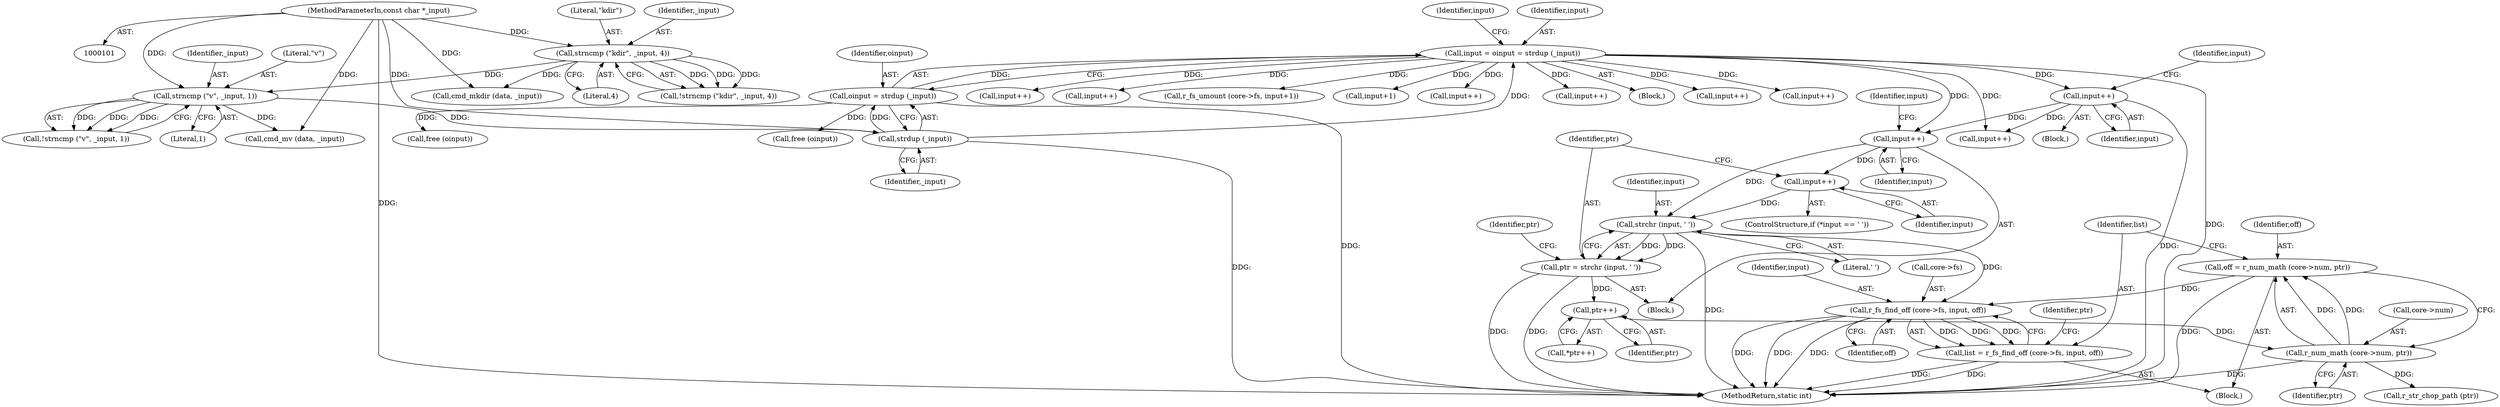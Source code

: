 digraph "0_radare2_65000a7fd9eea62359e6d6714f17b94a99a82edd@pointer" {
"1000616" [label="(Call,r_fs_find_off (core->fs, input, off))"];
"1000595" [label="(Call,strchr (input, ' '))"];
"1000591" [label="(Call,input++)"];
"1000584" [label="(Call,input++)"];
"1000532" [label="(Call,input++)"];
"1000147" [label="(Call,input = oinput = strdup (_input))"];
"1000149" [label="(Call,oinput = strdup (_input))"];
"1000151" [label="(Call,strdup (_input))"];
"1000138" [label="(Call,strncmp (\"v\", _input, 1))"];
"1000127" [label="(Call,strncmp (\"kdir\", _input, 4))"];
"1000103" [label="(MethodParameterIn,const char *_input)"];
"1000607" [label="(Call,off = r_num_math (core->num, ptr))"];
"1000609" [label="(Call,r_num_math (core->num, ptr))"];
"1000603" [label="(Call,ptr++)"];
"1000593" [label="(Call,ptr = strchr (input, ' '))"];
"1000614" [label="(Call,list = r_fs_find_off (core->fs, input, off))"];
"1000133" [label="(Call,cmd_mkdir (data, _input))"];
"1000596" [label="(Identifier,input)"];
"1000532" [label="(Call,input++)"];
"1000613" [label="(Identifier,ptr)"];
"1000610" [label="(Call,core->num)"];
"1000156" [label="(Block,)"];
"1000599" [label="(Identifier,ptr)"];
"1000137" [label="(Call,!strncmp (\"v\", _input, 1))"];
"1000128" [label="(Literal,\"kdir\")"];
"1000589" [label="(Identifier,input)"];
"1000592" [label="(Identifier,input)"];
"1000585" [label="(Identifier,input)"];
"1000584" [label="(Call,input++)"];
"1000150" [label="(Identifier,oinput)"];
"1000141" [label="(Literal,1)"];
"1000597" [label="(Literal,' ')"];
"1000600" [label="(Block,)"];
"1000608" [label="(Identifier,off)"];
"1000411" [label="(Call,input++)"];
"1000536" [label="(Identifier,input)"];
"1000623" [label="(Call,r_str_chop_path (ptr))"];
"1000458" [label="(Call,input++)"];
"1000155" [label="(Identifier,input)"];
"1000253" [label="(Call,r_fs_umount (core->fs, input+1))"];
"1000152" [label="(Identifier,_input)"];
"1000257" [label="(Call,input+1)"];
"1000140" [label="(Identifier,_input)"];
"1000537" [label="(Block,)"];
"1000595" [label="(Call,strchr (input, ' '))"];
"1000604" [label="(Identifier,ptr)"];
"1000344" [label="(Call,input++)"];
"1000129" [label="(Identifier,_input)"];
"1000138" [label="(Call,strncmp (\"v\", _input, 1))"];
"1000127" [label="(Call,strncmp (\"kdir\", _input, 4))"];
"1000609" [label="(Call,r_num_math (core->num, ptr))"];
"1000620" [label="(Identifier,input)"];
"1000144" [label="(Call,cmd_mv (data, _input))"];
"1000126" [label="(Call,!strncmp (\"kdir\", _input, 4))"];
"1000130" [label="(Literal,4)"];
"1000615" [label="(Identifier,list)"];
"1000672" [label="(Call,free (oinput))"];
"1000621" [label="(Identifier,off)"];
"1000614" [label="(Call,list = r_fs_find_off (core->fs, input, off))"];
"1000593" [label="(Call,ptr = strchr (input, ' '))"];
"1000103" [label="(MethodParameterIn,const char *_input)"];
"1000616" [label="(Call,r_fs_find_off (core->fs, input, off))"];
"1000639" [label="(Call,free (oinput))"];
"1000676" [label="(MethodReturn,static int)"];
"1000139" [label="(Literal,\"v\")"];
"1000158" [label="(Call,input++)"];
"1000624" [label="(Identifier,ptr)"];
"1000607" [label="(Call,off = r_num_math (core->num, ptr))"];
"1000148" [label="(Identifier,input)"];
"1000149" [label="(Call,oinput = strdup (_input))"];
"1000603" [label="(Call,ptr++)"];
"1000543" [label="(Call,input++)"];
"1000617" [label="(Call,core->fs)"];
"1000104" [label="(Block,)"];
"1000147" [label="(Call,input = oinput = strdup (_input))"];
"1000307" [label="(Call,input++)"];
"1000586" [label="(ControlStructure,if (*input == ' '))"];
"1000602" [label="(Call,*ptr++)"];
"1000643" [label="(Call,input++)"];
"1000594" [label="(Identifier,ptr)"];
"1000591" [label="(Call,input++)"];
"1000151" [label="(Call,strdup (_input))"];
"1000533" [label="(Identifier,input)"];
"1000616" -> "1000614"  [label="AST: "];
"1000616" -> "1000621"  [label="CFG: "];
"1000617" -> "1000616"  [label="AST: "];
"1000620" -> "1000616"  [label="AST: "];
"1000621" -> "1000616"  [label="AST: "];
"1000614" -> "1000616"  [label="CFG: "];
"1000616" -> "1000676"  [label="DDG: "];
"1000616" -> "1000676"  [label="DDG: "];
"1000616" -> "1000676"  [label="DDG: "];
"1000616" -> "1000614"  [label="DDG: "];
"1000616" -> "1000614"  [label="DDG: "];
"1000616" -> "1000614"  [label="DDG: "];
"1000595" -> "1000616"  [label="DDG: "];
"1000607" -> "1000616"  [label="DDG: "];
"1000595" -> "1000593"  [label="AST: "];
"1000595" -> "1000597"  [label="CFG: "];
"1000596" -> "1000595"  [label="AST: "];
"1000597" -> "1000595"  [label="AST: "];
"1000593" -> "1000595"  [label="CFG: "];
"1000595" -> "1000676"  [label="DDG: "];
"1000595" -> "1000593"  [label="DDG: "];
"1000595" -> "1000593"  [label="DDG: "];
"1000591" -> "1000595"  [label="DDG: "];
"1000584" -> "1000595"  [label="DDG: "];
"1000591" -> "1000586"  [label="AST: "];
"1000591" -> "1000592"  [label="CFG: "];
"1000592" -> "1000591"  [label="AST: "];
"1000594" -> "1000591"  [label="CFG: "];
"1000584" -> "1000591"  [label="DDG: "];
"1000584" -> "1000537"  [label="AST: "];
"1000584" -> "1000585"  [label="CFG: "];
"1000585" -> "1000584"  [label="AST: "];
"1000589" -> "1000584"  [label="CFG: "];
"1000532" -> "1000584"  [label="DDG: "];
"1000147" -> "1000584"  [label="DDG: "];
"1000532" -> "1000156"  [label="AST: "];
"1000532" -> "1000533"  [label="CFG: "];
"1000533" -> "1000532"  [label="AST: "];
"1000536" -> "1000532"  [label="CFG: "];
"1000532" -> "1000676"  [label="DDG: "];
"1000147" -> "1000532"  [label="DDG: "];
"1000532" -> "1000543"  [label="DDG: "];
"1000147" -> "1000104"  [label="AST: "];
"1000147" -> "1000149"  [label="CFG: "];
"1000148" -> "1000147"  [label="AST: "];
"1000149" -> "1000147"  [label="AST: "];
"1000155" -> "1000147"  [label="CFG: "];
"1000147" -> "1000676"  [label="DDG: "];
"1000149" -> "1000147"  [label="DDG: "];
"1000151" -> "1000147"  [label="DDG: "];
"1000147" -> "1000158"  [label="DDG: "];
"1000147" -> "1000253"  [label="DDG: "];
"1000147" -> "1000257"  [label="DDG: "];
"1000147" -> "1000307"  [label="DDG: "];
"1000147" -> "1000344"  [label="DDG: "];
"1000147" -> "1000411"  [label="DDG: "];
"1000147" -> "1000458"  [label="DDG: "];
"1000147" -> "1000543"  [label="DDG: "];
"1000147" -> "1000643"  [label="DDG: "];
"1000149" -> "1000151"  [label="CFG: "];
"1000150" -> "1000149"  [label="AST: "];
"1000151" -> "1000149"  [label="AST: "];
"1000149" -> "1000676"  [label="DDG: "];
"1000151" -> "1000149"  [label="DDG: "];
"1000149" -> "1000639"  [label="DDG: "];
"1000149" -> "1000672"  [label="DDG: "];
"1000151" -> "1000152"  [label="CFG: "];
"1000152" -> "1000151"  [label="AST: "];
"1000151" -> "1000676"  [label="DDG: "];
"1000138" -> "1000151"  [label="DDG: "];
"1000103" -> "1000151"  [label="DDG: "];
"1000138" -> "1000137"  [label="AST: "];
"1000138" -> "1000141"  [label="CFG: "];
"1000139" -> "1000138"  [label="AST: "];
"1000140" -> "1000138"  [label="AST: "];
"1000141" -> "1000138"  [label="AST: "];
"1000137" -> "1000138"  [label="CFG: "];
"1000138" -> "1000137"  [label="DDG: "];
"1000138" -> "1000137"  [label="DDG: "];
"1000138" -> "1000137"  [label="DDG: "];
"1000127" -> "1000138"  [label="DDG: "];
"1000103" -> "1000138"  [label="DDG: "];
"1000138" -> "1000144"  [label="DDG: "];
"1000127" -> "1000126"  [label="AST: "];
"1000127" -> "1000130"  [label="CFG: "];
"1000128" -> "1000127"  [label="AST: "];
"1000129" -> "1000127"  [label="AST: "];
"1000130" -> "1000127"  [label="AST: "];
"1000126" -> "1000127"  [label="CFG: "];
"1000127" -> "1000126"  [label="DDG: "];
"1000127" -> "1000126"  [label="DDG: "];
"1000127" -> "1000126"  [label="DDG: "];
"1000103" -> "1000127"  [label="DDG: "];
"1000127" -> "1000133"  [label="DDG: "];
"1000103" -> "1000101"  [label="AST: "];
"1000103" -> "1000676"  [label="DDG: "];
"1000103" -> "1000133"  [label="DDG: "];
"1000103" -> "1000144"  [label="DDG: "];
"1000607" -> "1000600"  [label="AST: "];
"1000607" -> "1000609"  [label="CFG: "];
"1000608" -> "1000607"  [label="AST: "];
"1000609" -> "1000607"  [label="AST: "];
"1000615" -> "1000607"  [label="CFG: "];
"1000607" -> "1000676"  [label="DDG: "];
"1000609" -> "1000607"  [label="DDG: "];
"1000609" -> "1000607"  [label="DDG: "];
"1000609" -> "1000613"  [label="CFG: "];
"1000610" -> "1000609"  [label="AST: "];
"1000613" -> "1000609"  [label="AST: "];
"1000609" -> "1000676"  [label="DDG: "];
"1000603" -> "1000609"  [label="DDG: "];
"1000609" -> "1000623"  [label="DDG: "];
"1000603" -> "1000602"  [label="AST: "];
"1000603" -> "1000604"  [label="CFG: "];
"1000604" -> "1000603"  [label="AST: "];
"1000602" -> "1000603"  [label="CFG: "];
"1000593" -> "1000603"  [label="DDG: "];
"1000593" -> "1000537"  [label="AST: "];
"1000594" -> "1000593"  [label="AST: "];
"1000599" -> "1000593"  [label="CFG: "];
"1000593" -> "1000676"  [label="DDG: "];
"1000593" -> "1000676"  [label="DDG: "];
"1000614" -> "1000600"  [label="AST: "];
"1000615" -> "1000614"  [label="AST: "];
"1000624" -> "1000614"  [label="CFG: "];
"1000614" -> "1000676"  [label="DDG: "];
"1000614" -> "1000676"  [label="DDG: "];
}
